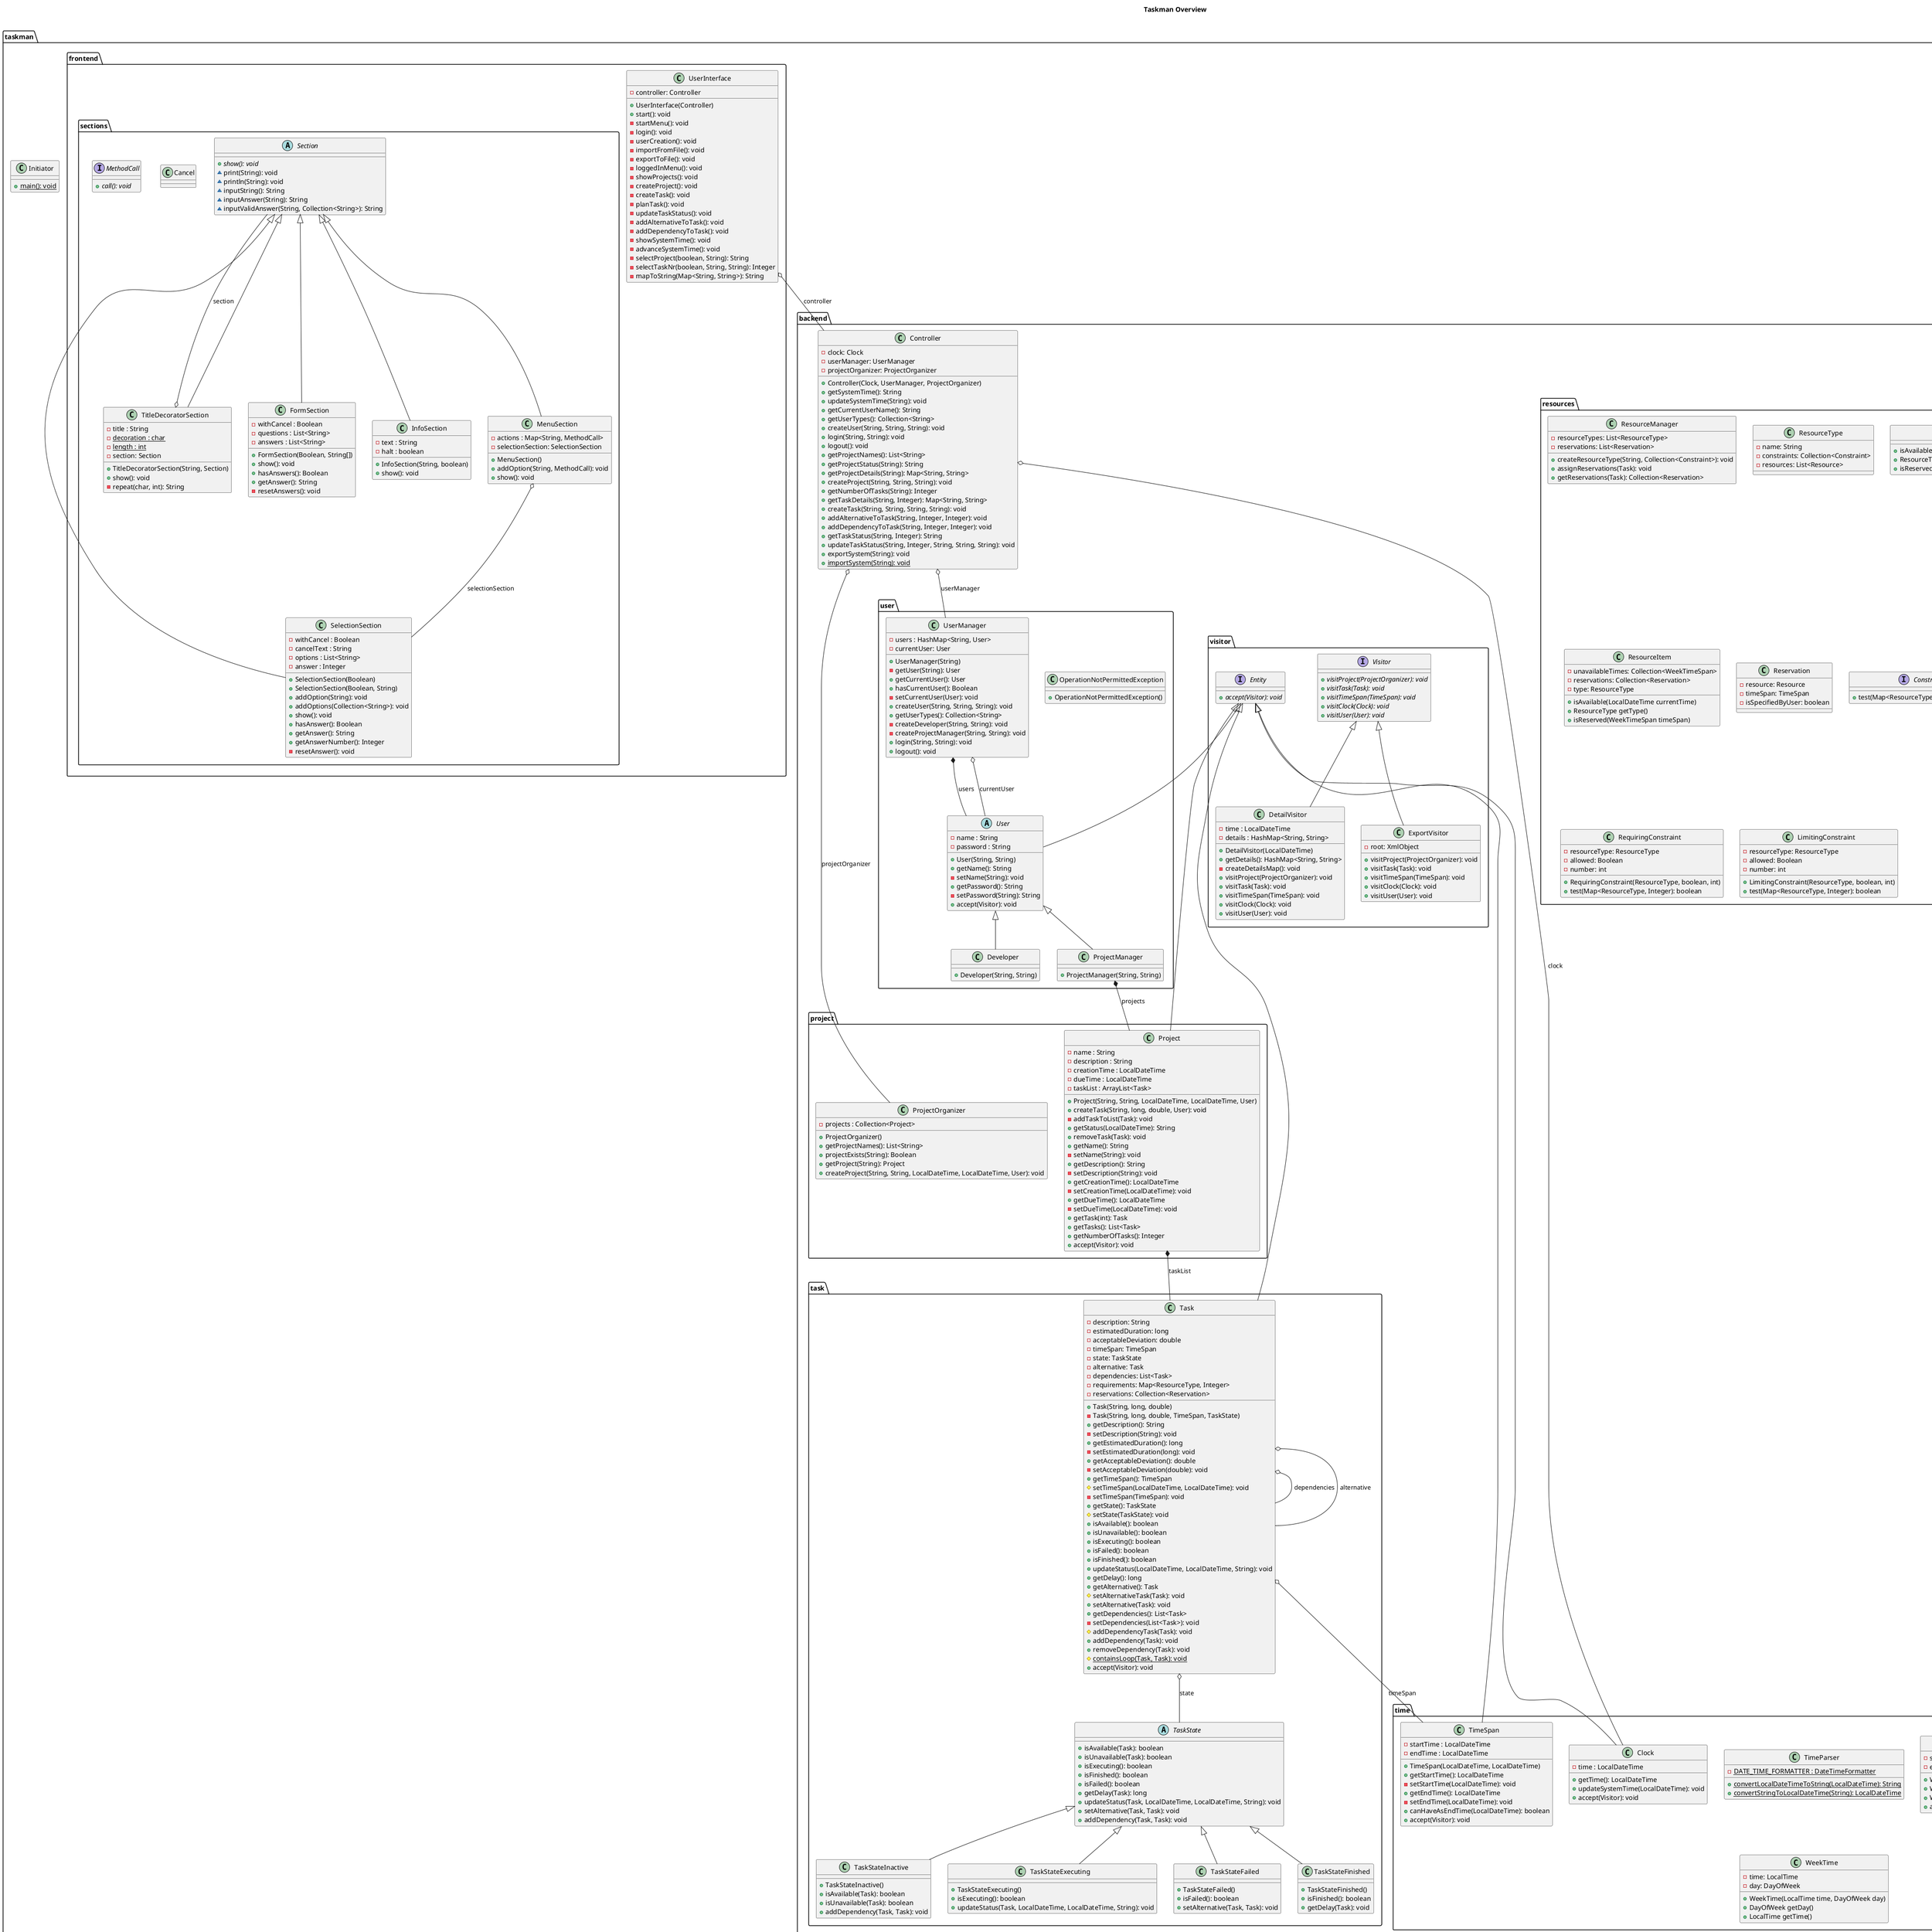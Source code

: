 @startuml

  title Taskman Overview\n

  package taskman {

    class Initiator {
        {static} + main(): void
    }

    package taskman.frontend {

      class UserInterface {
          - controller: Controller

          + UserInterface(Controller)
          + start(): void
          - startMenu(): void
          - login(): void
          - userCreation(): void
          - importFromFile(): void
          - exportToFile(): void
          - loggedInMenu(): void
          - showProjects(): void
          - createProject(): void
          - createTask(): void
          - planTask(): void
          - updateTaskStatus(): void
          - addAlternativeToTask(): void
          - addDependencyToTask(): void
          - showSystemTime(): void
          - advanceSystemTime(): void
          - selectProject(boolean, String): String
          - selectTaskNr(boolean, String, String): Integer
          - mapToString(Map<String, String>): String
      }

      package taskman.frontend.sections {

        class Cancel {
        }

        interface MethodCall {
            {abstract} + call(): void
        }

        abstract class Section {
            {abstract} + show(): void
            ~ print(String): void
            ~ println(String): void
            ~ inputString(): String
            ~ inputAnswer(String): String
            ~ inputValidAnswer(String, Collection<String>): String
        }

        class FormSection {
            - withCancel : Boolean
            - questions : List<String>
            - answers : List<String>

            + FormSection(Boolean, String[])
            + show(): void
            + hasAnswers(): Boolean
            + getAnswer(): String
            - resetAnswers(): void
        }

        class InfoSection {
            - text : String
            - halt : boolean

            + InfoSection(String, boolean)
            + show(): void
        }

        class MenuSection {
            - actions : Map<String, MethodCall>
            - selectionSection: SelectionSection

            + MenuSection()
            + addOption(String, MethodCall): void
            + show(): void
        }

        class SelectionSection {
            - withCancel : Boolean
            - cancelText : String
            - options : List<String>
            - answer : Integer

            + SelectionSection(Boolean)
            + SelectionSection(Boolean, String)
            + addOption(String): void
            + addOptions(Collection<String>): void
            + show(): void
            + hasAnswer(): Boolean
            + getAnswer(): String
            + getAnswerNumber(): Integer
            - resetAnswer(): void
        }

        class TitleDecoratorSection {
            - title : String
            {static} - decoration : char
            {static} - length : int
            - section: Section

            + TitleDecoratorSection(String, Section)
            + show(): void
            - repeat(char, int): String
        }
      }
    }

    package taskman.backend {

      class Controller {
          - clock: Clock
          - userManager: UserManager
          - projectOrganizer: ProjectOrganizer

          + Controller(Clock, UserManager, ProjectOrganizer)
          + getSystemTime(): String
          + updateSystemTime(String): void
          + getCurrentUserName(): String
          + getUserTypes(): Collection<String>
          + createUser(String, String, String): void
          + login(String, String): void
          + logout(): void
          + getProjectNames(): List<String>
          + getProjectStatus(String): String
          + getProjectDetails(String): Map<String, String>
          + createProject(String, String, String): void
          + getNumberOfTasks(String): Integer
          + getTaskDetails(String, Integer): Map<String, String>
          + createTask(String, String, String, String): void
          + addAlternativeToTask(String, Integer, Integer): void
          + addDependencyToTask(String, Integer, Integer): void
          + getTaskStatus(String, Integer): String
          + updateTaskStatus(String, Integer, String, String, String): void
          + exportSystem(String): void
          {static} + importSystem(String): void
      }

      package taskman.backend.time {

        class Clock {
            - time : LocalDateTime

            + getTime(): LocalDateTime
            + updateSystemTime(LocalDateTime): void
            + accept(Visitor): void
        }

        class TimeParser {
            {static} - DATE_TIME_FORMATTER : DateTimeFormatter

            {static} + convertLocalDateTimeToString(LocalDateTime): String
            {static} + convertStringToLocalDateTime(String): LocalDateTime
        }

        class TimeSpan {
            - startTime : LocalDateTime
            - endTime : LocalDateTime

            + TimeSpan(LocalDateTime, LocalDateTime)
            + getStartTime(): LocalDateTime
            - setStartTime(LocalDateTime): void
            + getEndTime(): LocalDateTime
            - setEndTime(LocalDateTime): void
            + canHaveAsEndTime(LocalDateTime): boolean
            + accept(Visitor): void
        }

        class WeekTimeSpan {
            - startTime: WeekTime
            - endTime: WeekTime

            + WeekTimeSpan(WeekTime startTime, WeekTime endtime)
            + WeekTime getStartTime()
            + WeekTime getEndTime()
            + accept(Visitor v)
        }

        class WeekTime {
            - time: LocalTime
            - day: DayOfWeek

            + WeekTime(LocalTime time, DayOfWeek day)
            + DayOfWeek getDay()
            + LocalTime getTime()
        }
      }

      package taskman.backend.importExport {
        class ImportExportException {
            + ImportExportException(String)
        }

        class XmlObject {
            - doc : Document
            - element : Element

            + XmlObject()
            - XmlObject(Document, Element)
            + exportTo(String): void
            {static} + importFrom(String): XmlObject
            + createChild(String): XmlObject
            + getXmlObject(String): XmlObject
            + getXmlObjects(String): Collection<XmlObject>
            + addAttribute(String, String): void
            + getAttribute(String): String
            + addText(String, String): void
            + getText(String): String
            + getTexts(String): List<String>
        }
      }

      package taskman.backend.visitor {

        interface Entity {
            {abstract} + accept(Visitor): void
        }

        interface Visitor {
            {abstract} + visitProject(ProjectOrganizer): void
            {abstract} + visitTask(Task): void
            {abstract} + visitTimeSpan(TimeSpan): void
            {abstract} + visitClock(Clock): void
            {abstract} + visitUser(User): void
        }

        class DetailVisitor {
            - time : LocalDateTime
            - details : HashMap<String, String>

            + DetailVisitor(LocalDateTime)
            + getDetails(): HashMap<String, String>
            - createDetailsMap(): void
            + visitProject(ProjectOrganizer): void
            + visitTask(Task): void
            + visitTimeSpan(TimeSpan): void
            + visitClock(Clock): void
            + visitUser(User): void
        }

        class ExportVisitor {
            - root: XmlObject

            + visitProject(ProjectOrganizer): void
            + visitTask(Task): void
            + visitTimeSpan(TimeSpan): void
            + visitClock(Clock): void
            + visitUser(User): void
        }
      }

      package taskman.backend.project {

        class ProjectOrganizer {
            - projects : Collection<Project>

            + ProjectOrganizer()
            + getProjectNames(): List<String>
            + projectExists(String): Boolean
            + getProject(String): Project
            + createProject(String, String, LocalDateTime, LocalDateTime, User): void
        }

        class Project {
            - name : String
            - description : String
            - creationTime : LocalDateTime
            - dueTime : LocalDateTime
            - taskList : ArrayList<Task>

            + Project(String, String, LocalDateTime, LocalDateTime, User)
            + createTask(String, long, double, User): void
            - addTaskToList(Task): void
            + getStatus(LocalDateTime): String
            + removeTask(Task): void
            + getName(): String
            - setName(String): void
            + getDescription(): String
            - setDescription(String): void
            + getCreationTime(): LocalDateTime
            - setCreationTime(LocalDateTime): void
            + getDueTime(): LocalDateTime
            - setDueTime(LocalDateTime): void
            + getTask(int): Task
            + getTasks(): List<Task>
            + getNumberOfTasks(): Integer
            + accept(Visitor): void
        }
      }

      package taskman.backend.task {
        class Task {
            - description: String
            - estimatedDuration: long
            - acceptableDeviation: double
            - timeSpan: TimeSpan
            - state: TaskState
            - alternative: Task
            - dependencies: List<Task>
            - requirements: Map<ResourceType, Integer>
            - reservations: Collection<Reservation>

            + Task(String, long, double)
            - Task(String, long, double, TimeSpan, TaskState)
            + getDescription(): String
            - setDescription(String): void
            + getEstimatedDuration(): long
            - setEstimatedDuration(long): void
            + getAcceptableDeviation(): double
            - setAcceptableDeviation(double): void
            + getTimeSpan(): TimeSpan
            # setTimeSpan(LocalDateTime, LocalDateTime): void
            - setTimeSpan(TimeSpan): void
            + getState(): TaskState
            # setState(TaskState): void
            + isAvailable(): boolean
            + isUnavailable(): boolean
            + isExecuting(): boolean
            + isFailed(): boolean
            + isFinished(): boolean
            + updateStatus(LocalDateTime, LocalDateTime, String): void
            + getDelay(): long
            + getAlternative(): Task
            # setAlternativeTask(Task): void
            + setAlternative(Task): void
            + getDependencies(): List<Task>
            - setDependencies(List<Task>): void
            # addDependencyTask(Task): void
            + addDependency(Task): void
            + removeDependency(Task): void
            {static} # containsLoop(Task, Task): void
            + accept(Visitor): void
        }

        abstract class TaskState {
            + isAvailable(Task): boolean
            + isUnavailable(Task): boolean
            + isExecuting(): boolean
            + isFinished(): boolean
            + isFailed(): boolean
            + getDelay(Task): long
            + updateStatus(Task, LocalDateTime, LocalDateTime, String): void
            + setAlternative(Task, Task): void
            + addDependency(Task, Task): void
        }

        class TaskStateExecuting {
            + TaskStateExecuting()
            + isExecuting(): boolean
            + updateStatus(Task, LocalDateTime, LocalDateTime, String): void
        }

        class TaskStateFailed {
            + TaskStateFailed()
            + isFailed(): boolean
            + setAlternative(Task, Task): void
        }

        class TaskStateFinished {
            + TaskStateFinished()
            + isFinished(): boolean
            + getDelay(Task): void
        }

        class TaskStateInactive {
            + TaskStateInactive()
            + isAvailable(Task): boolean
            + isUnavailable(Task): boolean
            + addDependency(Task, Task): void
        }
      }

      package taskman.backend.resources {

        class ResourceManager {
           - resourceTypes: List<ResourceType>
           - reservations: List<Reservation>

           + createResourceType(String, Collection<Constraint>): void
           + assignReservations(Task): void
           + getReservations(Task): Collection<Reservation>
        }

        class ResourceType {
           - name: String
           - constraints: Collection<Constraint>
           - resources: List<Resource>
        }

        interface Resource {
           + isAvailable(LocalDateTime time)
           + ResourceType getType()
           + isReserved(WeekTimeSpan timeSpan)
        }

        class ResourceItem {
           - unavailableTimes: Collection<WeekTimeSpan>
           - reservations: Collection<Reservation>
           - type: ResourceType

           + isAvailable(LocalDateTime currentTime)
           + ResourceType getType()
           + isReserved(WeekTimeSpan timeSpan)
        }

        class Reservation {
             - resource: Resource
             - timeSpan: TimeSpan
             - isSpecifiedByUser: boolean
        }

        interface Constraint {
            + test(Map<ResourceType, Integer): boolean
        }

        class RequiringConstraint {
            - resourceType: ResourceType
            - allowed: Boolean
            - number: int

            + RequiringConstraint(ResourceType, boolean, int)
            + test(Map<ResourceType, Integer): boolean
        }

        class LimitingConstraint {
            - resourceType: ResourceType
            - allowed: Boolean
            - number: int

            + LimitingConstraint(ResourceType, boolean, int)
            + test(Map<ResourceType, Integer): boolean
        }
      }

      package taskman.backend.user {

        class OperationNotPermittedException {
            + OperationNotPermittedException()
        }

        class UserManager {
            - users : HashMap<String, User>
            - currentUser: User

            + UserManager(String)
            - getUser(String): User
            + getCurrentUser(): User
            + hasCurrentUser(): Boolean
            - setCurrentUser(User): void
            + createUser(String, String, String): void
            + getUserTypes(): Collection<String>
            - createDeveloper(String, String): void
            - createProjectManager(String, String): void
            + login(String, String): void
            + logout(): void
        }

        abstract class User {
            - name : String
            - password : String

            + User(String, String)
            + getName(): String
            - setName(String): void
            + getPassword(): String
            - setPassword(String): String
            + accept(Visitor): void
        }

        class Developer {
            + Developer(String, String)
        }

        class ProjectManager {
            + ProjectManager(String, String)
        }
      }
    }
  }


  Task o-- Task: dependencies
  UserManager *-- User: users
  ProjectManager *-- Project: projects
  Project *-- Task: taskList

  ExportVisitor -up-|> Visitor
  Clock -up-|> Entity
  Controller o-- Clock : clock
  Controller o-- UserManager : userManager
  Controller o-- ProjectOrganizer : projectOrganizer
  DetailVisitor -up-|> Visitor
  Developer -up-|> User
  FormSection -up-|> Section
  InfoSection -up-|> Section
  MenuSection -up-|> Section
  MenuSection o-- SelectionSection : selectionSection
  Project -up-|> Entity
  ProjectManager -up-|> User
  SelectionSection -up-|> Section
  Task -up-|> Entity
  Task o-- TimeSpan : timeSpan
  Task o-- TaskState : state
  Task o-- Task : alternative
  TaskStateExecuting -up-|> TaskState
  TaskStateFailed -up-|> TaskState
  TaskStateFinished -up-|> TaskState
  TaskStateInactive -up-|> TaskState
  TimeSpan -up-|> Entity
  TitleDecoratorSection -up-|> Section
  TitleDecoratorSection o-- Section : section
  User -up-|> Entity
  UserInterface o-- Controller : controller
  UserManager o-- User : currentUser

@enduml

